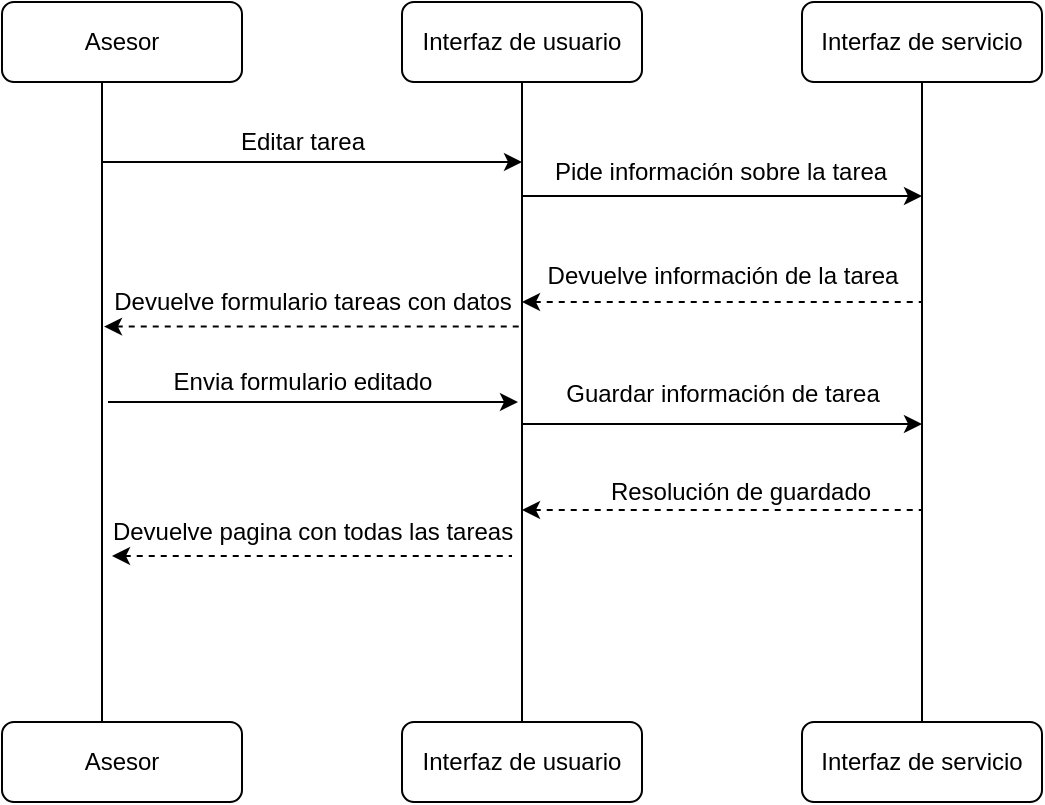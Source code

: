 <mxfile version="15.8.7" type="device"><diagram id="TmP7so7GGbj9xYFMdYjq" name="Página-1"><mxGraphModel dx="1038" dy="649" grid="1" gridSize="10" guides="1" tooltips="1" connect="1" arrows="1" fold="1" page="1" pageScale="1" pageWidth="827" pageHeight="1169" math="0" shadow="0"><root><mxCell id="0"/><mxCell id="1" parent="0"/><mxCell id="Vnlc2A0Z2Kd97Ek-KX9F-8" style="edgeStyle=orthogonalEdgeStyle;rounded=0;orthogonalLoop=1;jettySize=auto;html=1;endArrow=none;endFill=0;" parent="1" source="Vnlc2A0Z2Kd97Ek-KX9F-1" target="Vnlc2A0Z2Kd97Ek-KX9F-4" edge="1"><mxGeometry relative="1" as="geometry"><Array as="points"><mxPoint x="170" y="210"/><mxPoint x="170" y="210"/></Array></mxGeometry></mxCell><mxCell id="Vnlc2A0Z2Kd97Ek-KX9F-1" value="Asesor" style="rounded=1;whiteSpace=wrap;html=1;" parent="1" vertex="1"><mxGeometry x="120" y="80" width="120" height="40" as="geometry"/></mxCell><mxCell id="Vnlc2A0Z2Kd97Ek-KX9F-9" style="edgeStyle=orthogonalEdgeStyle;rounded=0;orthogonalLoop=1;jettySize=auto;html=1;entryX=0.5;entryY=0;entryDx=0;entryDy=0;endArrow=none;endFill=0;" parent="1" source="Vnlc2A0Z2Kd97Ek-KX9F-2" target="Vnlc2A0Z2Kd97Ek-KX9F-5" edge="1"><mxGeometry relative="1" as="geometry"/></mxCell><mxCell id="Vnlc2A0Z2Kd97Ek-KX9F-2" value="Interfaz de usuario" style="rounded=1;whiteSpace=wrap;html=1;" parent="1" vertex="1"><mxGeometry x="320" y="80" width="120" height="40" as="geometry"/></mxCell><mxCell id="Vnlc2A0Z2Kd97Ek-KX9F-10" style="edgeStyle=orthogonalEdgeStyle;rounded=0;orthogonalLoop=1;jettySize=auto;html=1;endArrow=none;endFill=0;" parent="1" source="Vnlc2A0Z2Kd97Ek-KX9F-3" target="Vnlc2A0Z2Kd97Ek-KX9F-6" edge="1"><mxGeometry relative="1" as="geometry"/></mxCell><mxCell id="Vnlc2A0Z2Kd97Ek-KX9F-3" value="Interfaz de servicio" style="rounded=1;whiteSpace=wrap;html=1;" parent="1" vertex="1"><mxGeometry x="520" y="80" width="120" height="40" as="geometry"/></mxCell><mxCell id="Vnlc2A0Z2Kd97Ek-KX9F-4" value="Asesor" style="rounded=1;whiteSpace=wrap;html=1;" parent="1" vertex="1"><mxGeometry x="120" y="440" width="120" height="40" as="geometry"/></mxCell><mxCell id="Vnlc2A0Z2Kd97Ek-KX9F-5" value="Interfaz de usuario" style="rounded=1;whiteSpace=wrap;html=1;" parent="1" vertex="1"><mxGeometry x="320" y="440" width="120" height="40" as="geometry"/></mxCell><mxCell id="Vnlc2A0Z2Kd97Ek-KX9F-6" value="Interfaz de servicio" style="rounded=1;whiteSpace=wrap;html=1;" parent="1" vertex="1"><mxGeometry x="520" y="440" width="120" height="40" as="geometry"/></mxCell><mxCell id="Vnlc2A0Z2Kd97Ek-KX9F-12" value="" style="endArrow=classic;html=1;rounded=0;" parent="1" edge="1"><mxGeometry width="50" height="50" relative="1" as="geometry"><mxPoint x="173" y="280" as="sourcePoint"/><mxPoint x="378" y="280" as="targetPoint"/></mxGeometry></mxCell><mxCell id="Vnlc2A0Z2Kd97Ek-KX9F-13" value="" style="endArrow=none;html=1;rounded=0;endFill=0;startArrow=classic;startFill=1;dashed=1;" parent="1" edge="1"><mxGeometry width="50" height="50" relative="1" as="geometry"><mxPoint x="380" y="334" as="sourcePoint"/><mxPoint x="580" y="334" as="targetPoint"/></mxGeometry></mxCell><mxCell id="L0b9D7dzxAp5ixYAexR8-1" value="" style="endArrow=classic;html=1;rounded=0;" parent="1" edge="1"><mxGeometry width="50" height="50" relative="1" as="geometry"><mxPoint x="170" y="160" as="sourcePoint"/><mxPoint x="380" y="160" as="targetPoint"/></mxGeometry></mxCell><mxCell id="L0b9D7dzxAp5ixYAexR8-2" value="Editar tarea" style="text;html=1;align=center;verticalAlign=middle;resizable=0;points=[];autosize=1;strokeColor=none;fillColor=none;" parent="1" vertex="1"><mxGeometry x="230" y="140" width="80" height="20" as="geometry"/></mxCell><mxCell id="L0b9D7dzxAp5ixYAexR8-13" value="" style="endArrow=none;html=1;rounded=0;endFill=0;startArrow=classic;startFill=1;dashed=1;" parent="1" edge="1"><mxGeometry width="50" height="50" relative="1" as="geometry"><mxPoint x="171" y="242.31" as="sourcePoint"/><mxPoint x="379" y="242.31" as="targetPoint"/></mxGeometry></mxCell><mxCell id="L0b9D7dzxAp5ixYAexR8-14" value="Devuelve formulario tareas con datos" style="text;html=1;align=center;verticalAlign=middle;resizable=0;points=[];autosize=1;strokeColor=none;fillColor=none;" parent="1" vertex="1"><mxGeometry x="170" y="220" width="210" height="20" as="geometry"/></mxCell><mxCell id="L0b9D7dzxAp5ixYAexR8-16" value="Envia formulario editado" style="text;html=1;align=center;verticalAlign=middle;resizable=0;points=[];autosize=1;strokeColor=none;fillColor=none;" parent="1" vertex="1"><mxGeometry x="200" y="260" width="140" height="20" as="geometry"/></mxCell><mxCell id="L0b9D7dzxAp5ixYAexR8-17" value="" style="endArrow=classic;html=1;rounded=0;" parent="1" edge="1"><mxGeometry width="50" height="50" relative="1" as="geometry"><mxPoint x="380" y="291" as="sourcePoint"/><mxPoint x="580" y="291" as="targetPoint"/></mxGeometry></mxCell><mxCell id="L0b9D7dzxAp5ixYAexR8-18" value="Guardar información de tarea" style="text;html=1;align=center;verticalAlign=middle;resizable=0;points=[];autosize=1;strokeColor=none;fillColor=none;" parent="1" vertex="1"><mxGeometry x="395" y="266" width="170" height="20" as="geometry"/></mxCell><mxCell id="L0b9D7dzxAp5ixYAexR8-19" value="" style="endArrow=none;html=1;rounded=0;endFill=0;startArrow=classic;startFill=1;dashed=1;" parent="1" edge="1"><mxGeometry width="50" height="50" relative="1" as="geometry"><mxPoint x="175" y="357" as="sourcePoint"/><mxPoint x="375" y="357" as="targetPoint"/></mxGeometry></mxCell><mxCell id="L0b9D7dzxAp5ixYAexR8-20" value="Resolución de guardado" style="text;html=1;align=center;verticalAlign=middle;resizable=0;points=[];autosize=1;strokeColor=none;fillColor=none;" parent="1" vertex="1"><mxGeometry x="414" y="315" width="150" height="20" as="geometry"/></mxCell><mxCell id="L0b9D7dzxAp5ixYAexR8-23" value="Devuelve pagina con todas las tareas" style="text;html=1;align=center;verticalAlign=middle;resizable=0;points=[];autosize=1;strokeColor=none;fillColor=none;" parent="1" vertex="1"><mxGeometry x="165" y="335" width="220" height="20" as="geometry"/></mxCell><mxCell id="CnuAXBL-SW3crLo1DxId-1" value="" style="endArrow=classic;html=1;rounded=0;" parent="1" edge="1"><mxGeometry width="50" height="50" relative="1" as="geometry"><mxPoint x="380" y="177" as="sourcePoint"/><mxPoint x="580" y="177" as="targetPoint"/></mxGeometry></mxCell><mxCell id="CnuAXBL-SW3crLo1DxId-2" value="Pide información sobre la tarea" style="text;html=1;align=center;verticalAlign=middle;resizable=0;points=[];autosize=1;strokeColor=none;fillColor=none;" parent="1" vertex="1"><mxGeometry x="389" y="155" width="180" height="20" as="geometry"/></mxCell><mxCell id="CnuAXBL-SW3crLo1DxId-3" value="" style="endArrow=none;html=1;rounded=0;endFill=0;startArrow=classic;startFill=1;dashed=1;" parent="1" edge="1"><mxGeometry width="50" height="50" relative="1" as="geometry"><mxPoint x="380" y="230" as="sourcePoint"/><mxPoint x="580" y="230" as="targetPoint"/></mxGeometry></mxCell><mxCell id="CnuAXBL-SW3crLo1DxId-4" value="Devuelve información de la tarea" style="text;html=1;align=center;verticalAlign=middle;resizable=0;points=[];autosize=1;strokeColor=none;fillColor=none;" parent="1" vertex="1"><mxGeometry x="385" y="207" width="190" height="20" as="geometry"/></mxCell></root></mxGraphModel></diagram></mxfile>